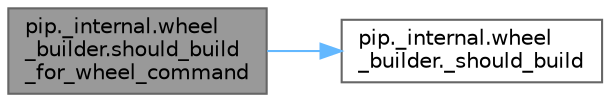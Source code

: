 digraph "pip._internal.wheel_builder.should_build_for_wheel_command"
{
 // LATEX_PDF_SIZE
  bgcolor="transparent";
  edge [fontname=Helvetica,fontsize=10,labelfontname=Helvetica,labelfontsize=10];
  node [fontname=Helvetica,fontsize=10,shape=box,height=0.2,width=0.4];
  rankdir="LR";
  Node1 [id="Node000001",label="pip._internal.wheel\l_builder.should_build\l_for_wheel_command",height=0.2,width=0.4,color="gray40", fillcolor="grey60", style="filled", fontcolor="black",tooltip=" "];
  Node1 -> Node2 [id="edge1_Node000001_Node000002",color="steelblue1",style="solid",tooltip=" "];
  Node2 [id="Node000002",label="pip._internal.wheel\l_builder._should_build",height=0.2,width=0.4,color="grey40", fillcolor="white", style="filled",URL="$namespacepip_1_1__internal_1_1wheel__builder.html#a102c2d4c88efbc9e62ef43f7d310b6e5",tooltip=" "];
}
